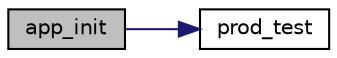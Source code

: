 digraph "app_init"
{
 // LATEX_PDF_SIZE
  edge [fontname="Helvetica",fontsize="10",labelfontname="Helvetica",labelfontsize="10"];
  node [fontname="Helvetica",fontsize="10",shape=record];
  rankdir="LR";
  Node1 [label="app_init",height=0.2,width=0.4,color="black", fillcolor="grey75", style="filled", fontcolor="black",tooltip=" "];
  Node1 -> Node2 [color="midnightblue",fontsize="10",style="solid",fontname="Helvetica"];
  Node2 [label="prod_test",height=0.2,width=0.4,color="black", fillcolor="white", style="filled",URL="$device_8c.html#a6e0ff9a026e9f4d42ddd6aa1aca548ca",tooltip=" "];
}
